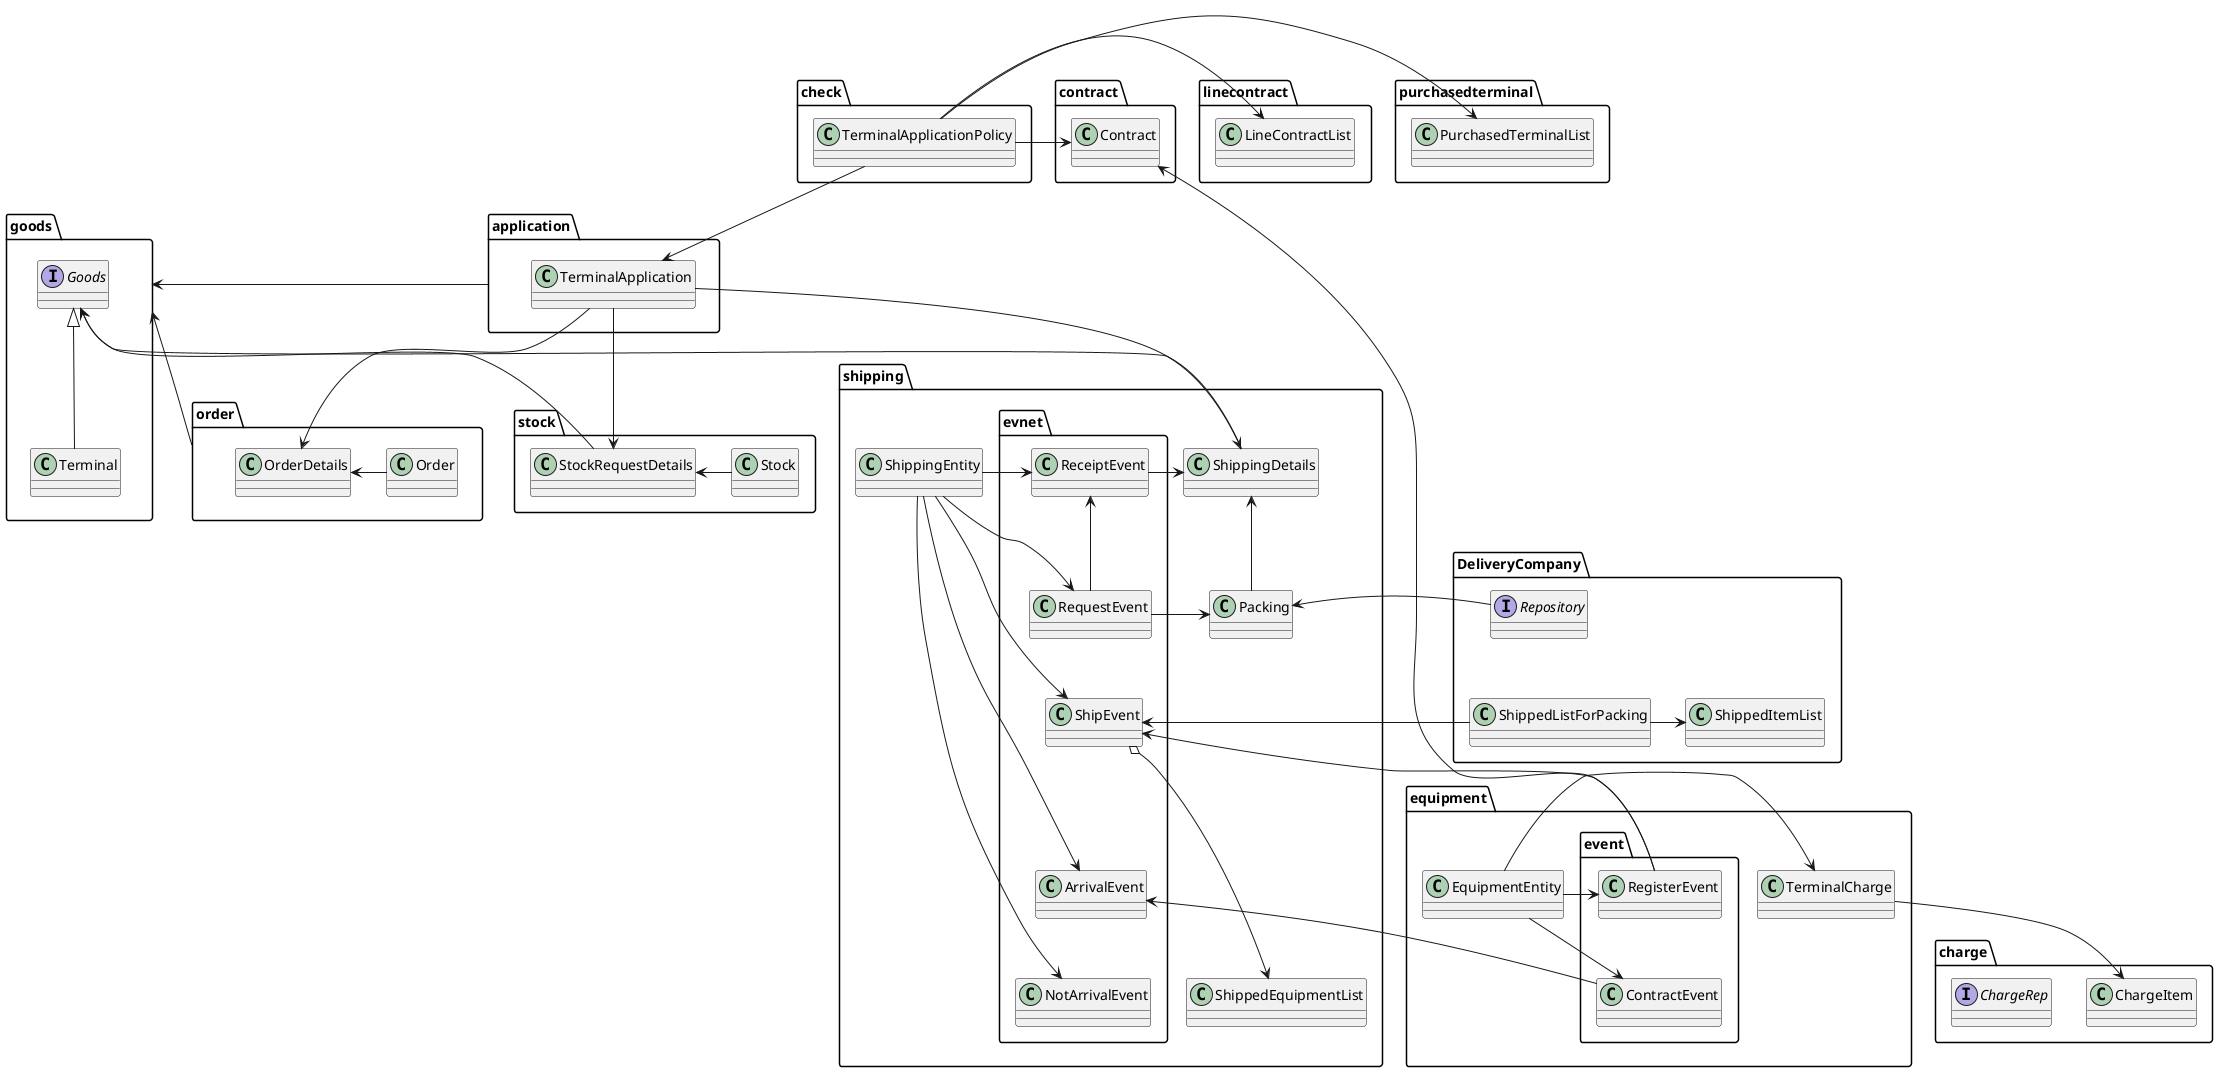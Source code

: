 @startuml

package application{
class TerminalApplication
}
package order{
class Order
class OrderDetails

TerminalApplication -> OrderDetails
Order -l-> OrderDetails
}
package stock{
class Stock
class StockRequestDetails

TerminalApplication -> StockRequestDetails
Stock -l-> StockRequestDetails
}


package equipment{
    class EquipmentEntity
    package event{
        class RegisterEvent
        class ContractEvent
    }
    EquipmentEntity -> TerminalCharge
}
EquipmentEntity -> RegisterEvent
EquipmentEntity -> ContractEvent
RegisterEvent -[hidden]d-> ContractEvent

package DeliveryCompany{
class ShippedItemList
class ShippedListForPacking
Interface Repository

ShippedListForPacking -> ShippedItemList
ShippedListForPacking -[hidden]u-> Repository
}

package shipping{
    package evnet{
        class ReceiptEvent
        class RequestEvent
        class ShipEvent
        class ArrivalEvent
        class NotArrivalEvent
    }

RequestEvent -u-> ReceiptEvent
ReceiptEvent -l-> ShippingDetails
RequestEvent -r-> Packing
Packing -u-> ShippingDetails
ShippingEntity -> ReceiptEvent
ShippingEntity -> RequestEvent
ShippingEntity -> ShipEvent
ShippingEntity -> ArrivalEvent
ShippingEntity -> NotArrivalEvent
TerminalApplication -> ShippingDetails
ShipEvent o---> ShippedEquipmentList
ShippedListForPacking -l-> ShipEvent
ShipEvent -[hidden]u- RequestEvent
Repository -> Packing
RegisterEvent -u-> ShipEvent
ContractEvent -u-> ArrivalEvent
ArrivalEvent -[hidden]u- ShipEvent
NotArrivalEvent -[hidden]u- ArrivalEvent

}


package goods{
interface Goods
class Terminal
Goods <|-- Terminal

StockRequestDetails -u-> Goods
}
package contract{}
package linecontract{
class LineContractList
}
package purchasedterminal{
class PurchasedTerminalList
}
package check{
class TerminalApplicationPolicy
TerminalApplicationPolicy -d-> TerminalApplication
}
package charge{
class ChargeItem
interface ChargeRep
}
TerminalCharge -d-> ChargeItem


application -> goods
TerminalApplicationPolicy -r-> contract.Contract
TerminalApplicationPolicy -r-> LineContractList
TerminalApplicationPolicy -r-> PurchasedTerminalList
RegisterEvent -u-> contract.Contract

order -u-> goods
ShippingDetails -u-> Goods

@enduml